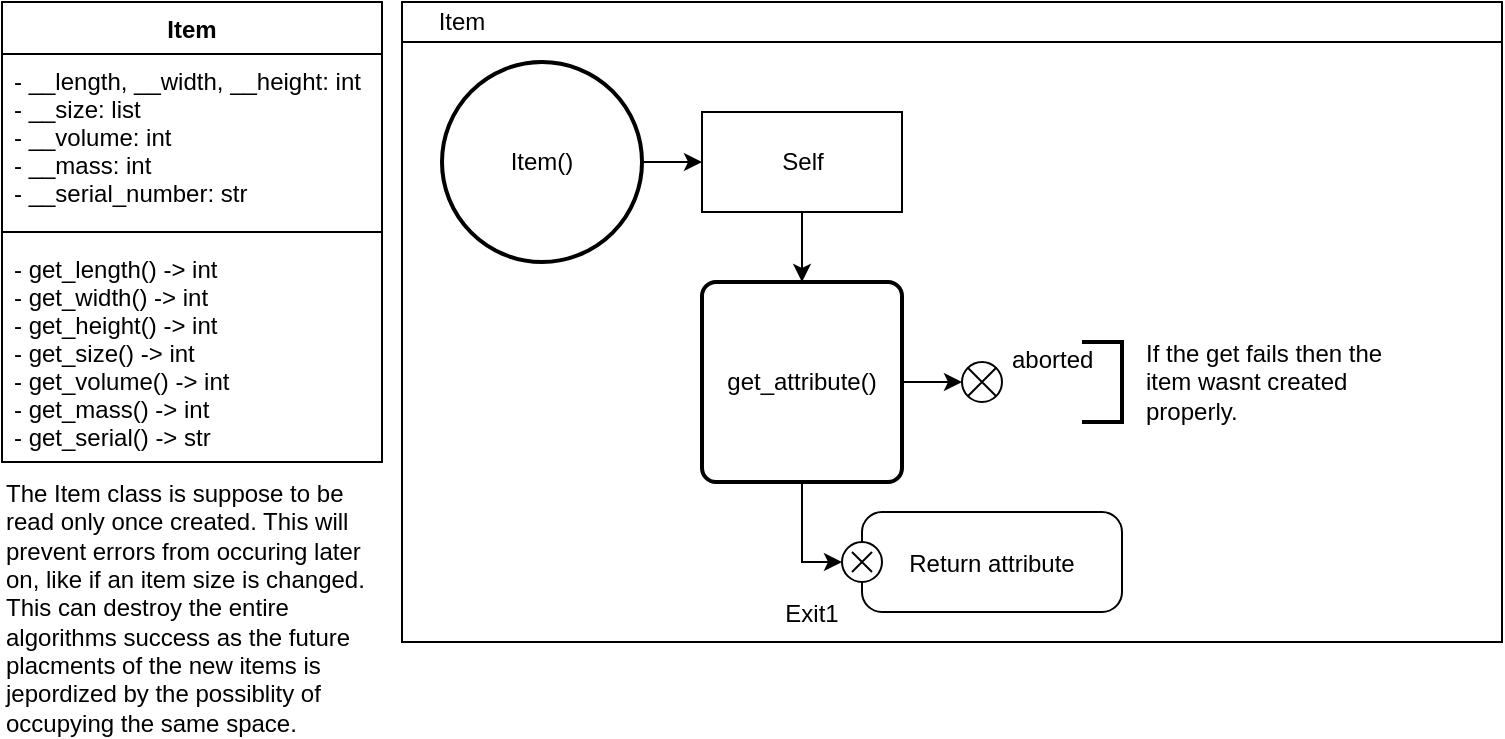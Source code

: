 <mxfile version="14.1.8" type="device"><diagram id="p6CORgY60tK40WA6Wh4I" name="Page-1"><mxGraphModel dx="1086" dy="806" grid="1" gridSize="10" guides="1" tooltips="1" connect="1" arrows="1" fold="1" page="1" pageScale="1" pageWidth="850" pageHeight="1100" math="0" shadow="0"><root><mxCell id="0"/><mxCell id="1" parent="0"/><mxCell id="QfJAnAezB1aaWfN89V1R-5" value="" style="rounded=0;whiteSpace=wrap;html=1;align=center;fillColor=none;" vertex="1" parent="1"><mxGeometry x="240" y="60" width="550" height="300" as="geometry"/></mxCell><mxCell id="QfJAnAezB1aaWfN89V1R-1" value="Item" style="swimlane;fontStyle=1;align=center;verticalAlign=top;childLayout=stackLayout;horizontal=1;startSize=26;horizontalStack=0;resizeParent=1;resizeParentMax=0;resizeLast=0;collapsible=1;marginBottom=0;fillColor=none;" vertex="1" parent="1"><mxGeometry x="40" y="40" width="190" height="230" as="geometry"/></mxCell><mxCell id="QfJAnAezB1aaWfN89V1R-2" value="- __length, __width, __height: int&#10;- __size: list&#10;- __volume: int&#10;- __mass: int&#10;- __serial_number: str" style="text;strokeColor=none;fillColor=none;align=left;verticalAlign=top;spacingLeft=4;spacingRight=4;overflow=hidden;rotatable=0;points=[[0,0.5],[1,0.5]];portConstraint=eastwest;" vertex="1" parent="QfJAnAezB1aaWfN89V1R-1"><mxGeometry y="26" width="190" height="84" as="geometry"/></mxCell><mxCell id="QfJAnAezB1aaWfN89V1R-3" value="" style="line;strokeWidth=1;fillColor=none;align=left;verticalAlign=middle;spacingTop=-1;spacingLeft=3;spacingRight=3;rotatable=0;labelPosition=right;points=[];portConstraint=eastwest;" vertex="1" parent="QfJAnAezB1aaWfN89V1R-1"><mxGeometry y="110" width="190" height="10" as="geometry"/></mxCell><mxCell id="QfJAnAezB1aaWfN89V1R-4" value="- get_length() -&gt; int&#10;- get_width() -&gt; int&#10;- get_height() -&gt; int&#10;- get_size() -&gt; int&#10;- get_volume() -&gt; int&#10;- get_mass() -&gt; int&#10;- get_serial() -&gt; str" style="text;strokeColor=none;fillColor=none;align=left;verticalAlign=top;spacingLeft=4;spacingRight=4;overflow=hidden;rotatable=0;points=[[0,0.5],[1,0.5]];portConstraint=eastwest;" vertex="1" parent="QfJAnAezB1aaWfN89V1R-1"><mxGeometry y="120" width="190" height="110" as="geometry"/></mxCell><mxCell id="QfJAnAezB1aaWfN89V1R-6" value="" style="endArrow=none;html=1;strokeColor=#FFFFFF;strokeWidth=1;entryX=0.312;entryY=0.5;entryDx=0;entryDy=0;entryPerimeter=0;exitX=0.443;exitY=0.5;exitDx=0;exitDy=0;exitPerimeter=0;" edge="1" parent="1" source="QfJAnAezB1aaWfN89V1R-7" target="QfJAnAezB1aaWfN89V1R-7"><mxGeometry width="50" height="50" relative="1" as="geometry"><mxPoint x="550" y="240" as="sourcePoint"/><mxPoint x="600" y="190" as="targetPoint"/></mxGeometry></mxCell><mxCell id="QfJAnAezB1aaWfN89V1R-7" value="" style="rounded=0;whiteSpace=wrap;html=1;fillColor=none;align=center;" vertex="1" parent="1"><mxGeometry x="240" y="40" width="550" height="20" as="geometry"/></mxCell><mxCell id="QfJAnAezB1aaWfN89V1R-8" value="" style="edgeStyle=orthogonalEdgeStyle;rounded=0;orthogonalLoop=1;jettySize=auto;html=1;" edge="1" parent="1" source="QfJAnAezB1aaWfN89V1R-9" target="QfJAnAezB1aaWfN89V1R-17"><mxGeometry relative="1" as="geometry"/></mxCell><mxCell id="QfJAnAezB1aaWfN89V1R-9" value="Item()" style="strokeWidth=2;html=1;shape=mxgraph.flowchart.start_2;whiteSpace=wrap;" vertex="1" parent="1"><mxGeometry x="260" y="70" width="100" height="100" as="geometry"/></mxCell><mxCell id="QfJAnAezB1aaWfN89V1R-57" style="edgeStyle=orthogonalEdgeStyle;rounded=0;orthogonalLoop=1;jettySize=auto;html=1;" edge="1" parent="1" source="QfJAnAezB1aaWfN89V1R-17" target="QfJAnAezB1aaWfN89V1R-56"><mxGeometry relative="1" as="geometry"/></mxCell><mxCell id="QfJAnAezB1aaWfN89V1R-17" value="Self" style="html=1;direction=west;" vertex="1" parent="1"><mxGeometry x="390" y="95" width="100" height="50" as="geometry"/></mxCell><mxCell id="QfJAnAezB1aaWfN89V1R-55" value="Item" style="text;html=1;strokeColor=none;fillColor=none;align=center;verticalAlign=middle;whiteSpace=wrap;rounded=0;" vertex="1" parent="1"><mxGeometry x="240" y="40" width="60" height="20" as="geometry"/></mxCell><mxCell id="QfJAnAezB1aaWfN89V1R-62" style="edgeStyle=orthogonalEdgeStyle;rounded=0;orthogonalLoop=1;jettySize=auto;html=1;exitX=0.5;exitY=1;exitDx=0;exitDy=0;entryX=0;entryY=0.5;entryDx=0;entryDy=0;" edge="1" parent="1" source="QfJAnAezB1aaWfN89V1R-56" target="QfJAnAezB1aaWfN89V1R-60"><mxGeometry relative="1" as="geometry"/></mxCell><mxCell id="QfJAnAezB1aaWfN89V1R-64" style="edgeStyle=orthogonalEdgeStyle;rounded=0;orthogonalLoop=1;jettySize=auto;html=1;entryX=0;entryY=0.5;entryDx=0;entryDy=0;entryPerimeter=0;" edge="1" parent="1" source="QfJAnAezB1aaWfN89V1R-56" target="QfJAnAezB1aaWfN89V1R-63"><mxGeometry relative="1" as="geometry"/></mxCell><mxCell id="QfJAnAezB1aaWfN89V1R-56" value="get_attribute()" style="rounded=1;whiteSpace=wrap;html=1;absoluteArcSize=1;arcSize=14;strokeWidth=2;" vertex="1" parent="1"><mxGeometry x="390" y="180" width="100" height="100" as="geometry"/></mxCell><mxCell id="QfJAnAezB1aaWfN89V1R-60" value="Return attribute" style="shape=umlState;rounded=1;verticalAlign=middle;spacingTop=0;absoluteArcSize=1;arcSize=10;umlStateConnection=connPointRefExit;boundedLbl=1;" vertex="1" parent="1"><mxGeometry x="460" y="295" width="140" height="50" as="geometry"/></mxCell><mxCell id="QfJAnAezB1aaWfN89V1R-61" value="Exit1" style="text;verticalAlign=middle;align=center;" vertex="1" parent="1"><mxGeometry x="420" y="335" width="50" height="20" as="geometry"/></mxCell><mxCell id="QfJAnAezB1aaWfN89V1R-63" value="aborted" style="shape=mxgraph.sysml.flowFinal;labelPosition=right;verticalLabelPosition=top;spacingTop=5;spacingLeft=3;align=left;verticalAlign=top;resizable=0;" vertex="1" parent="1"><mxGeometry x="520" y="220" width="20" height="20" as="geometry"/></mxCell><mxCell id="QfJAnAezB1aaWfN89V1R-65" value="" style="strokeWidth=2;html=1;shape=mxgraph.flowchart.annotation_1;align=left;pointerEvents=1;rotation=-180;" vertex="1" parent="1"><mxGeometry x="580" y="210" width="20" height="40" as="geometry"/></mxCell><mxCell id="QfJAnAezB1aaWfN89V1R-66" value="If the get fails then the item wasnt created properly." style="text;html=1;strokeColor=none;fillColor=none;align=left;verticalAlign=middle;whiteSpace=wrap;rounded=0;" vertex="1" parent="1"><mxGeometry x="610" y="210" width="140" height="40" as="geometry"/></mxCell><mxCell id="QfJAnAezB1aaWfN89V1R-67" value="The Item class is suppose to be read only once created. This will prevent errors from occuring later on, like if an item size is changed. This can destroy the entire algorithms success as the future placments of the new items is jepordized by the possiblity of occupying the same space." style="text;html=1;strokeColor=none;fillColor=none;align=left;verticalAlign=middle;whiteSpace=wrap;rounded=0;" vertex="1" parent="1"><mxGeometry x="40" y="280" width="190" height="125" as="geometry"/></mxCell></root></mxGraphModel></diagram></mxfile>